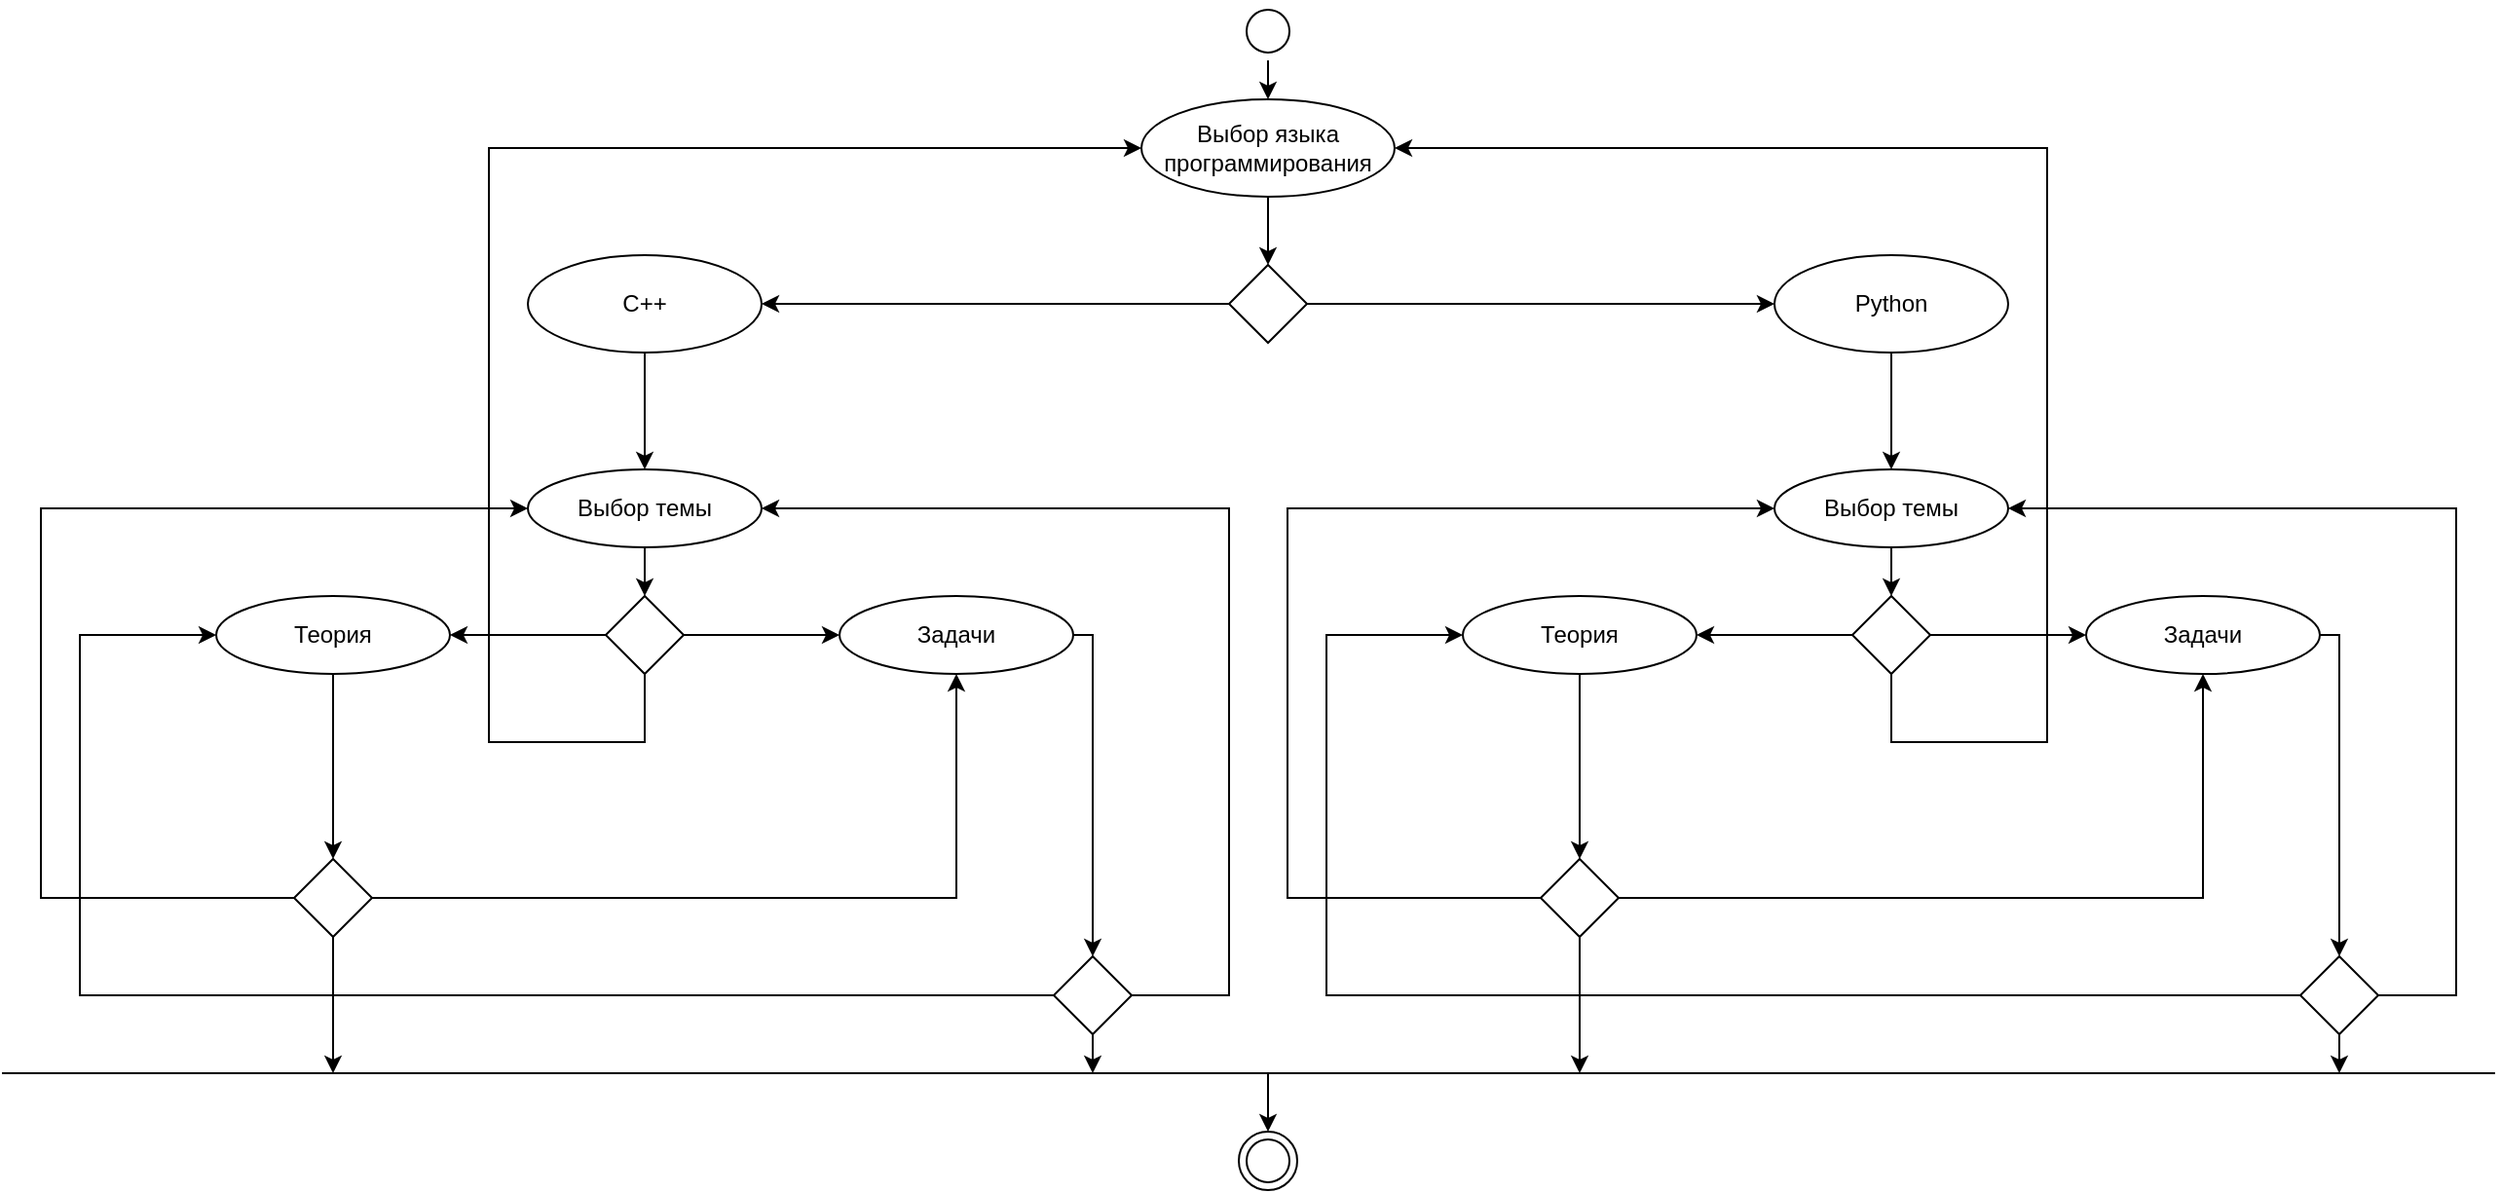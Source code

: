 <mxfile version="22.1.7" type="device">
  <diagram name="Страница — 1" id="NUM0RQaWe_l8BD5LAyZI">
    <mxGraphModel dx="1177" dy="189" grid="1" gridSize="10" guides="1" tooltips="1" connect="1" arrows="1" fold="1" page="1" pageScale="1" pageWidth="827" pageHeight="1169" math="0" shadow="0">
      <root>
        <mxCell id="0" />
        <mxCell id="1" parent="0" />
        <mxCell id="Z1p16snNpKCOctaMWRRi-3" value="Выбор языка программирования" style="ellipse;whiteSpace=wrap;html=1;" parent="1" vertex="1">
          <mxGeometry x="465" y="100" width="130" height="50" as="geometry" />
        </mxCell>
        <mxCell id="Z1p16snNpKCOctaMWRRi-4" value="" style="rhombus;whiteSpace=wrap;html=1;" parent="1" vertex="1">
          <mxGeometry x="510" y="185" width="40" height="40" as="geometry" />
        </mxCell>
        <mxCell id="Z1p16snNpKCOctaMWRRi-5" value="C++" style="ellipse;whiteSpace=wrap;html=1;" parent="1" vertex="1">
          <mxGeometry x="150" y="180" width="120" height="50" as="geometry" />
        </mxCell>
        <mxCell id="Z1p16snNpKCOctaMWRRi-6" value="Python" style="ellipse;whiteSpace=wrap;html=1;" parent="1" vertex="1">
          <mxGeometry x="790" y="180" width="120" height="50" as="geometry" />
        </mxCell>
        <mxCell id="Z1p16snNpKCOctaMWRRi-11" value="Задачи" style="ellipse;whiteSpace=wrap;html=1;" parent="1" vertex="1">
          <mxGeometry x="310" y="355" width="120" height="40" as="geometry" />
        </mxCell>
        <mxCell id="Z1p16snNpKCOctaMWRRi-18" value="" style="endArrow=classic;html=1;rounded=0;exitX=0;exitY=0.5;exitDx=0;exitDy=0;entryX=1;entryY=0.5;entryDx=0;entryDy=0;" parent="1" source="Z1p16snNpKCOctaMWRRi-4" edge="1">
          <mxGeometry width="50" height="50" relative="1" as="geometry">
            <mxPoint x="290" y="240" as="sourcePoint" />
            <mxPoint x="270" y="205" as="targetPoint" />
          </mxGeometry>
        </mxCell>
        <mxCell id="Z1p16snNpKCOctaMWRRi-19" value="" style="endArrow=classic;html=1;rounded=0;exitX=1;exitY=0.5;exitDx=0;exitDy=0;entryX=0;entryY=0.5;entryDx=0;entryDy=0;" parent="1" source="Z1p16snNpKCOctaMWRRi-4" edge="1">
          <mxGeometry width="50" height="50" relative="1" as="geometry">
            <mxPoint x="470" y="210" as="sourcePoint" />
            <mxPoint x="790" y="205" as="targetPoint" />
          </mxGeometry>
        </mxCell>
        <mxCell id="Z1p16snNpKCOctaMWRRi-27" value="Выбор темы" style="ellipse;whiteSpace=wrap;html=1;" parent="1" vertex="1">
          <mxGeometry x="150" y="290" width="120" height="40" as="geometry" />
        </mxCell>
        <mxCell id="Z1p16snNpKCOctaMWRRi-28" value="Теория" style="ellipse;whiteSpace=wrap;html=1;" parent="1" vertex="1">
          <mxGeometry x="-10" y="355" width="120" height="40" as="geometry" />
        </mxCell>
        <mxCell id="Z1p16snNpKCOctaMWRRi-68" value="" style="endArrow=none;html=1;rounded=0;" parent="1" edge="1">
          <mxGeometry width="50" height="50" relative="1" as="geometry">
            <mxPoint x="-120" y="600" as="sourcePoint" />
            <mxPoint x="1160" y="600" as="targetPoint" />
          </mxGeometry>
        </mxCell>
        <mxCell id="Z1p16snNpKCOctaMWRRi-69" value="" style="ellipse;html=1;shape=startState;" parent="1" vertex="1">
          <mxGeometry x="515" y="50" width="30" height="30" as="geometry" />
        </mxCell>
        <mxCell id="Z1p16snNpKCOctaMWRRi-71" value="" style="ellipse;html=1;shape=endState;" parent="1" vertex="1">
          <mxGeometry x="515" y="630" width="30" height="30" as="geometry" />
        </mxCell>
        <mxCell id="Z1p16snNpKCOctaMWRRi-72" value="" style="endArrow=classic;html=1;rounded=0;entryX=0.5;entryY=0;entryDx=0;entryDy=0;" parent="1" target="Z1p16snNpKCOctaMWRRi-71" edge="1">
          <mxGeometry width="50" height="50" relative="1" as="geometry">
            <mxPoint x="530" y="600" as="sourcePoint" />
            <mxPoint x="640" y="620" as="targetPoint" />
          </mxGeometry>
        </mxCell>
        <mxCell id="VNyGskzn0t7ZIIuuBJYX-2" value="" style="rhombus;whiteSpace=wrap;html=1;" parent="1" vertex="1">
          <mxGeometry x="190" y="355" width="40" height="40" as="geometry" />
        </mxCell>
        <mxCell id="VNyGskzn0t7ZIIuuBJYX-3" value="" style="endArrow=classic;html=1;rounded=0;exitX=0.5;exitY=1;exitDx=0;exitDy=0;entryX=0.5;entryY=0;entryDx=0;entryDy=0;" parent="1" source="Z1p16snNpKCOctaMWRRi-27" target="VNyGskzn0t7ZIIuuBJYX-2" edge="1">
          <mxGeometry width="50" height="50" relative="1" as="geometry">
            <mxPoint x="340" y="320" as="sourcePoint" />
            <mxPoint x="390" y="270" as="targetPoint" />
          </mxGeometry>
        </mxCell>
        <mxCell id="VNyGskzn0t7ZIIuuBJYX-4" value="" style="endArrow=classic;html=1;rounded=0;exitX=0;exitY=0.5;exitDx=0;exitDy=0;entryX=1;entryY=0.5;entryDx=0;entryDy=0;" parent="1" source="VNyGskzn0t7ZIIuuBJYX-2" target="Z1p16snNpKCOctaMWRRi-28" edge="1">
          <mxGeometry width="50" height="50" relative="1" as="geometry">
            <mxPoint x="130" y="480" as="sourcePoint" />
            <mxPoint x="130" y="375" as="targetPoint" />
          </mxGeometry>
        </mxCell>
        <mxCell id="VNyGskzn0t7ZIIuuBJYX-5" value="" style="endArrow=classic;html=1;rounded=0;exitX=1;exitY=0.5;exitDx=0;exitDy=0;entryX=0;entryY=0.5;entryDx=0;entryDy=0;" parent="1" source="VNyGskzn0t7ZIIuuBJYX-2" target="Z1p16snNpKCOctaMWRRi-11" edge="1">
          <mxGeometry width="50" height="50" relative="1" as="geometry">
            <mxPoint x="250" y="370" as="sourcePoint" />
            <mxPoint x="270" y="375" as="targetPoint" />
          </mxGeometry>
        </mxCell>
        <mxCell id="VNyGskzn0t7ZIIuuBJYX-17" value="" style="rhombus;whiteSpace=wrap;html=1;" parent="1" vertex="1">
          <mxGeometry x="30" y="490" width="40" height="40" as="geometry" />
        </mxCell>
        <mxCell id="VNyGskzn0t7ZIIuuBJYX-18" value="" style="endArrow=classic;html=1;rounded=0;exitX=0.5;exitY=1;exitDx=0;exitDy=0;" parent="1" source="VNyGskzn0t7ZIIuuBJYX-17" edge="1">
          <mxGeometry width="50" height="50" relative="1" as="geometry">
            <mxPoint x="80" y="540" as="sourcePoint" />
            <mxPoint x="50" y="600" as="targetPoint" />
          </mxGeometry>
        </mxCell>
        <mxCell id="VNyGskzn0t7ZIIuuBJYX-20" value="" style="endArrow=classic;html=1;rounded=0;exitX=0;exitY=0.5;exitDx=0;exitDy=0;entryX=0;entryY=0.5;entryDx=0;entryDy=0;" parent="1" source="VNyGskzn0t7ZIIuuBJYX-17" target="Z1p16snNpKCOctaMWRRi-27" edge="1">
          <mxGeometry width="50" height="50" relative="1" as="geometry">
            <mxPoint x="60" y="470" as="sourcePoint" />
            <mxPoint x="110" y="420" as="targetPoint" />
            <Array as="points">
              <mxPoint x="-10" y="510" />
              <mxPoint x="-100" y="510" />
              <mxPoint x="-100" y="420" />
              <mxPoint x="-100" y="310" />
            </Array>
          </mxGeometry>
        </mxCell>
        <mxCell id="VNyGskzn0t7ZIIuuBJYX-21" value="" style="endArrow=classic;html=1;rounded=0;exitX=0.5;exitY=1;exitDx=0;exitDy=0;entryX=0.5;entryY=0;entryDx=0;entryDy=0;" parent="1" source="Z1p16snNpKCOctaMWRRi-28" target="VNyGskzn0t7ZIIuuBJYX-17" edge="1">
          <mxGeometry width="50" height="50" relative="1" as="geometry">
            <mxPoint x="70" y="460" as="sourcePoint" />
            <mxPoint x="120" y="410" as="targetPoint" />
          </mxGeometry>
        </mxCell>
        <mxCell id="VNyGskzn0t7ZIIuuBJYX-24" value="" style="endArrow=classic;html=1;rounded=0;exitX=1;exitY=0.5;exitDx=0;exitDy=0;entryX=0.5;entryY=1;entryDx=0;entryDy=0;" parent="1" source="VNyGskzn0t7ZIIuuBJYX-17" target="Z1p16snNpKCOctaMWRRi-11" edge="1">
          <mxGeometry width="50" height="50" relative="1" as="geometry">
            <mxPoint x="400" y="410" as="sourcePoint" />
            <mxPoint x="360" y="400" as="targetPoint" />
            <Array as="points">
              <mxPoint x="370" y="510" />
            </Array>
          </mxGeometry>
        </mxCell>
        <mxCell id="VNyGskzn0t7ZIIuuBJYX-25" value="" style="rhombus;whiteSpace=wrap;html=1;" parent="1" vertex="1">
          <mxGeometry x="420" y="540" width="40" height="40" as="geometry" />
        </mxCell>
        <mxCell id="VNyGskzn0t7ZIIuuBJYX-28" value="" style="endArrow=classic;html=1;rounded=0;exitX=0.5;exitY=1;exitDx=0;exitDy=0;" parent="1" source="VNyGskzn0t7ZIIuuBJYX-25" edge="1">
          <mxGeometry width="50" height="50" relative="1" as="geometry">
            <mxPoint x="380" y="410" as="sourcePoint" />
            <mxPoint x="440" y="600" as="targetPoint" />
          </mxGeometry>
        </mxCell>
        <mxCell id="VNyGskzn0t7ZIIuuBJYX-31" value="" style="endArrow=classic;html=1;rounded=0;entryX=0;entryY=0.5;entryDx=0;entryDy=0;exitX=0;exitY=0.5;exitDx=0;exitDy=0;" parent="1" source="VNyGskzn0t7ZIIuuBJYX-25" target="Z1p16snNpKCOctaMWRRi-28" edge="1">
          <mxGeometry width="50" height="50" relative="1" as="geometry">
            <mxPoint x="350" y="560" as="sourcePoint" />
            <mxPoint x="400" y="510" as="targetPoint" />
            <Array as="points">
              <mxPoint x="370" y="560" />
              <mxPoint x="-80" y="560" />
              <mxPoint x="-80" y="375" />
            </Array>
          </mxGeometry>
        </mxCell>
        <mxCell id="VNyGskzn0t7ZIIuuBJYX-32" value="" style="endArrow=classic;html=1;rounded=0;exitX=1;exitY=0.5;exitDx=0;exitDy=0;entryX=1;entryY=0.5;entryDx=0;entryDy=0;" parent="1" source="VNyGskzn0t7ZIIuuBJYX-25" target="Z1p16snNpKCOctaMWRRi-27" edge="1">
          <mxGeometry width="50" height="50" relative="1" as="geometry">
            <mxPoint x="380" y="410" as="sourcePoint" />
            <mxPoint x="430" y="360" as="targetPoint" />
            <Array as="points">
              <mxPoint x="510" y="560" />
              <mxPoint x="510" y="310" />
            </Array>
          </mxGeometry>
        </mxCell>
        <mxCell id="VNyGskzn0t7ZIIuuBJYX-33" value="" style="endArrow=classic;html=1;rounded=0;exitX=0.5;exitY=1;exitDx=0;exitDy=0;entryX=0;entryY=0.5;entryDx=0;entryDy=0;" parent="1" source="VNyGskzn0t7ZIIuuBJYX-2" target="Z1p16snNpKCOctaMWRRi-3" edge="1">
          <mxGeometry width="50" height="50" relative="1" as="geometry">
            <mxPoint x="230" y="460" as="sourcePoint" />
            <mxPoint x="280" y="410" as="targetPoint" />
            <Array as="points">
              <mxPoint x="210" y="430" />
              <mxPoint x="130" y="430" />
              <mxPoint x="130" y="125" />
            </Array>
          </mxGeometry>
        </mxCell>
        <mxCell id="gXAC5-BYfk0QNOl18LTC-1" value="" style="endArrow=classic;html=1;rounded=0;exitX=1;exitY=0.5;exitDx=0;exitDy=0;entryX=0.5;entryY=0;entryDx=0;entryDy=0;" parent="1" source="Z1p16snNpKCOctaMWRRi-11" target="VNyGskzn0t7ZIIuuBJYX-25" edge="1">
          <mxGeometry width="50" height="50" relative="1" as="geometry">
            <mxPoint x="400" y="440" as="sourcePoint" />
            <mxPoint x="460" y="540" as="targetPoint" />
            <Array as="points">
              <mxPoint x="440" y="375" />
            </Array>
          </mxGeometry>
        </mxCell>
        <mxCell id="gXAC5-BYfk0QNOl18LTC-2" value="Задачи" style="ellipse;whiteSpace=wrap;html=1;" parent="1" vertex="1">
          <mxGeometry x="950" y="355" width="120" height="40" as="geometry" />
        </mxCell>
        <mxCell id="gXAC5-BYfk0QNOl18LTC-3" value="Выбор темы" style="ellipse;whiteSpace=wrap;html=1;" parent="1" vertex="1">
          <mxGeometry x="790" y="290" width="120" height="40" as="geometry" />
        </mxCell>
        <mxCell id="gXAC5-BYfk0QNOl18LTC-4" value="Теория" style="ellipse;whiteSpace=wrap;html=1;" parent="1" vertex="1">
          <mxGeometry x="630" y="355" width="120" height="40" as="geometry" />
        </mxCell>
        <mxCell id="gXAC5-BYfk0QNOl18LTC-5" value="" style="rhombus;whiteSpace=wrap;html=1;" parent="1" vertex="1">
          <mxGeometry x="830" y="355" width="40" height="40" as="geometry" />
        </mxCell>
        <mxCell id="gXAC5-BYfk0QNOl18LTC-6" value="" style="endArrow=classic;html=1;rounded=0;exitX=0.5;exitY=1;exitDx=0;exitDy=0;entryX=0.5;entryY=0;entryDx=0;entryDy=0;" parent="1" source="gXAC5-BYfk0QNOl18LTC-3" target="gXAC5-BYfk0QNOl18LTC-5" edge="1">
          <mxGeometry width="50" height="50" relative="1" as="geometry">
            <mxPoint x="980" y="320" as="sourcePoint" />
            <mxPoint x="1030" y="270" as="targetPoint" />
          </mxGeometry>
        </mxCell>
        <mxCell id="gXAC5-BYfk0QNOl18LTC-7" value="" style="endArrow=classic;html=1;rounded=0;exitX=0;exitY=0.5;exitDx=0;exitDy=0;entryX=1;entryY=0.5;entryDx=0;entryDy=0;" parent="1" source="gXAC5-BYfk0QNOl18LTC-5" target="gXAC5-BYfk0QNOl18LTC-4" edge="1">
          <mxGeometry width="50" height="50" relative="1" as="geometry">
            <mxPoint x="770" y="480" as="sourcePoint" />
            <mxPoint x="770" y="375" as="targetPoint" />
          </mxGeometry>
        </mxCell>
        <mxCell id="gXAC5-BYfk0QNOl18LTC-8" value="" style="endArrow=classic;html=1;rounded=0;exitX=1;exitY=0.5;exitDx=0;exitDy=0;entryX=0;entryY=0.5;entryDx=0;entryDy=0;" parent="1" source="gXAC5-BYfk0QNOl18LTC-5" target="gXAC5-BYfk0QNOl18LTC-2" edge="1">
          <mxGeometry width="50" height="50" relative="1" as="geometry">
            <mxPoint x="890" y="370" as="sourcePoint" />
            <mxPoint x="910" y="375" as="targetPoint" />
          </mxGeometry>
        </mxCell>
        <mxCell id="gXAC5-BYfk0QNOl18LTC-9" value="" style="rhombus;whiteSpace=wrap;html=1;" parent="1" vertex="1">
          <mxGeometry x="670" y="490" width="40" height="40" as="geometry" />
        </mxCell>
        <mxCell id="gXAC5-BYfk0QNOl18LTC-10" value="" style="endArrow=classic;html=1;rounded=0;exitX=0;exitY=0.5;exitDx=0;exitDy=0;entryX=0;entryY=0.5;entryDx=0;entryDy=0;" parent="1" source="gXAC5-BYfk0QNOl18LTC-9" target="gXAC5-BYfk0QNOl18LTC-3" edge="1">
          <mxGeometry width="50" height="50" relative="1" as="geometry">
            <mxPoint x="700" y="470" as="sourcePoint" />
            <mxPoint x="750" y="420" as="targetPoint" />
            <Array as="points">
              <mxPoint x="630" y="510" />
              <mxPoint x="540" y="510" />
              <mxPoint x="540" y="420" />
              <mxPoint x="540" y="310" />
            </Array>
          </mxGeometry>
        </mxCell>
        <mxCell id="gXAC5-BYfk0QNOl18LTC-11" value="" style="endArrow=classic;html=1;rounded=0;exitX=0.5;exitY=1;exitDx=0;exitDy=0;entryX=0.5;entryY=0;entryDx=0;entryDy=0;" parent="1" source="gXAC5-BYfk0QNOl18LTC-4" target="gXAC5-BYfk0QNOl18LTC-9" edge="1">
          <mxGeometry width="50" height="50" relative="1" as="geometry">
            <mxPoint x="710" y="460" as="sourcePoint" />
            <mxPoint x="760" y="410" as="targetPoint" />
          </mxGeometry>
        </mxCell>
        <mxCell id="gXAC5-BYfk0QNOl18LTC-12" value="" style="endArrow=classic;html=1;rounded=0;exitX=1;exitY=0.5;exitDx=0;exitDy=0;entryX=0.5;entryY=1;entryDx=0;entryDy=0;" parent="1" source="gXAC5-BYfk0QNOl18LTC-9" target="gXAC5-BYfk0QNOl18LTC-2" edge="1">
          <mxGeometry width="50" height="50" relative="1" as="geometry">
            <mxPoint x="1040" y="410" as="sourcePoint" />
            <mxPoint x="1000" y="400" as="targetPoint" />
            <Array as="points">
              <mxPoint x="1010" y="510" />
            </Array>
          </mxGeometry>
        </mxCell>
        <mxCell id="gXAC5-BYfk0QNOl18LTC-13" value="" style="endArrow=classic;html=1;rounded=0;entryX=0;entryY=0.5;entryDx=0;entryDy=0;exitX=0;exitY=0.5;exitDx=0;exitDy=0;" parent="1" target="gXAC5-BYfk0QNOl18LTC-4" edge="1">
          <mxGeometry width="50" height="50" relative="1" as="geometry">
            <mxPoint x="1060" y="560" as="sourcePoint" />
            <mxPoint x="1040" y="510" as="targetPoint" />
            <Array as="points">
              <mxPoint x="1010" y="560" />
              <mxPoint x="560" y="560" />
              <mxPoint x="560" y="375" />
            </Array>
          </mxGeometry>
        </mxCell>
        <mxCell id="gXAC5-BYfk0QNOl18LTC-14" value="" style="endArrow=classic;html=1;rounded=0;exitX=1;exitY=0.5;exitDx=0;exitDy=0;entryX=1;entryY=0.5;entryDx=0;entryDy=0;" parent="1" target="gXAC5-BYfk0QNOl18LTC-3" edge="1">
          <mxGeometry width="50" height="50" relative="1" as="geometry">
            <mxPoint x="1100" y="560" as="sourcePoint" />
            <mxPoint x="1070" y="360" as="targetPoint" />
            <Array as="points">
              <mxPoint x="1140" y="560" />
              <mxPoint x="1140" y="310" />
            </Array>
          </mxGeometry>
        </mxCell>
        <mxCell id="gXAC5-BYfk0QNOl18LTC-15" value="" style="endArrow=classic;html=1;rounded=0;exitX=1;exitY=0.5;exitDx=0;exitDy=0;entryX=0.5;entryY=0;entryDx=0;entryDy=0;" parent="1" source="gXAC5-BYfk0QNOl18LTC-2" target="gXAC5-BYfk0QNOl18LTC-16" edge="1">
          <mxGeometry width="50" height="50" relative="1" as="geometry">
            <mxPoint x="1040" y="440" as="sourcePoint" />
            <mxPoint x="1100" y="540" as="targetPoint" />
            <Array as="points">
              <mxPoint x="1080" y="375" />
            </Array>
          </mxGeometry>
        </mxCell>
        <mxCell id="gXAC5-BYfk0QNOl18LTC-16" value="" style="rhombus;whiteSpace=wrap;html=1;" parent="1" vertex="1">
          <mxGeometry x="1060" y="540" width="40" height="40" as="geometry" />
        </mxCell>
        <mxCell id="gXAC5-BYfk0QNOl18LTC-17" value="" style="endArrow=classic;html=1;rounded=0;exitX=0.5;exitY=1;exitDx=0;exitDy=0;" parent="1" source="gXAC5-BYfk0QNOl18LTC-9" edge="1">
          <mxGeometry width="50" height="50" relative="1" as="geometry">
            <mxPoint x="710" y="570" as="sourcePoint" />
            <mxPoint x="690" y="600" as="targetPoint" />
          </mxGeometry>
        </mxCell>
        <mxCell id="gXAC5-BYfk0QNOl18LTC-18" value="" style="endArrow=classic;html=1;rounded=0;exitX=0.5;exitY=1;exitDx=0;exitDy=0;" parent="1" source="gXAC5-BYfk0QNOl18LTC-16" edge="1">
          <mxGeometry width="50" height="50" relative="1" as="geometry">
            <mxPoint x="1060" y="680" as="sourcePoint" />
            <mxPoint x="1080" y="600" as="targetPoint" />
          </mxGeometry>
        </mxCell>
        <mxCell id="gXAC5-BYfk0QNOl18LTC-19" value="" style="endArrow=classic;html=1;rounded=0;exitX=0.5;exitY=1;exitDx=0;exitDy=0;entryX=0.5;entryY=0;entryDx=0;entryDy=0;" parent="1" source="Z1p16snNpKCOctaMWRRi-69" target="Z1p16snNpKCOctaMWRRi-3" edge="1">
          <mxGeometry width="50" height="50" relative="1" as="geometry">
            <mxPoint x="600" y="110" as="sourcePoint" />
            <mxPoint x="650" y="60" as="targetPoint" />
          </mxGeometry>
        </mxCell>
        <mxCell id="gXAC5-BYfk0QNOl18LTC-20" value="" style="endArrow=classic;html=1;rounded=0;exitX=0.5;exitY=1;exitDx=0;exitDy=0;entryX=1;entryY=0.5;entryDx=0;entryDy=0;" parent="1" source="gXAC5-BYfk0QNOl18LTC-5" target="Z1p16snNpKCOctaMWRRi-3" edge="1">
          <mxGeometry width="50" height="50" relative="1" as="geometry">
            <mxPoint x="840" y="470" as="sourcePoint" />
            <mxPoint x="890" y="420" as="targetPoint" />
            <Array as="points">
              <mxPoint x="850" y="430" />
              <mxPoint x="930" y="430" />
              <mxPoint x="930" y="125" />
            </Array>
          </mxGeometry>
        </mxCell>
        <mxCell id="gXAC5-BYfk0QNOl18LTC-22" value="" style="endArrow=classic;html=1;rounded=0;exitX=0.5;exitY=1;exitDx=0;exitDy=0;entryX=0.5;entryY=0;entryDx=0;entryDy=0;" parent="1" source="Z1p16snNpKCOctaMWRRi-5" target="Z1p16snNpKCOctaMWRRi-27" edge="1">
          <mxGeometry width="50" height="50" relative="1" as="geometry">
            <mxPoint x="210" y="230" as="sourcePoint" />
            <mxPoint x="210" y="230" as="targetPoint" />
          </mxGeometry>
        </mxCell>
        <mxCell id="gXAC5-BYfk0QNOl18LTC-24" value="" style="endArrow=classic;html=1;rounded=0;exitX=0.5;exitY=1;exitDx=0;exitDy=0;entryX=0.5;entryY=0;entryDx=0;entryDy=0;" parent="1" source="Z1p16snNpKCOctaMWRRi-6" target="gXAC5-BYfk0QNOl18LTC-3" edge="1">
          <mxGeometry width="50" height="50" relative="1" as="geometry">
            <mxPoint x="850" y="230" as="sourcePoint" />
            <mxPoint x="850" y="230" as="targetPoint" />
          </mxGeometry>
        </mxCell>
        <mxCell id="gXAC5-BYfk0QNOl18LTC-25" value="" style="endArrow=classic;html=1;rounded=0;exitX=0.5;exitY=1;exitDx=0;exitDy=0;entryX=0.5;entryY=0;entryDx=0;entryDy=0;" parent="1" source="Z1p16snNpKCOctaMWRRi-3" target="Z1p16snNpKCOctaMWRRi-4" edge="1">
          <mxGeometry width="50" height="50" relative="1" as="geometry">
            <mxPoint x="530" y="170" as="sourcePoint" />
            <mxPoint x="620" y="240" as="targetPoint" />
          </mxGeometry>
        </mxCell>
      </root>
    </mxGraphModel>
  </diagram>
</mxfile>
